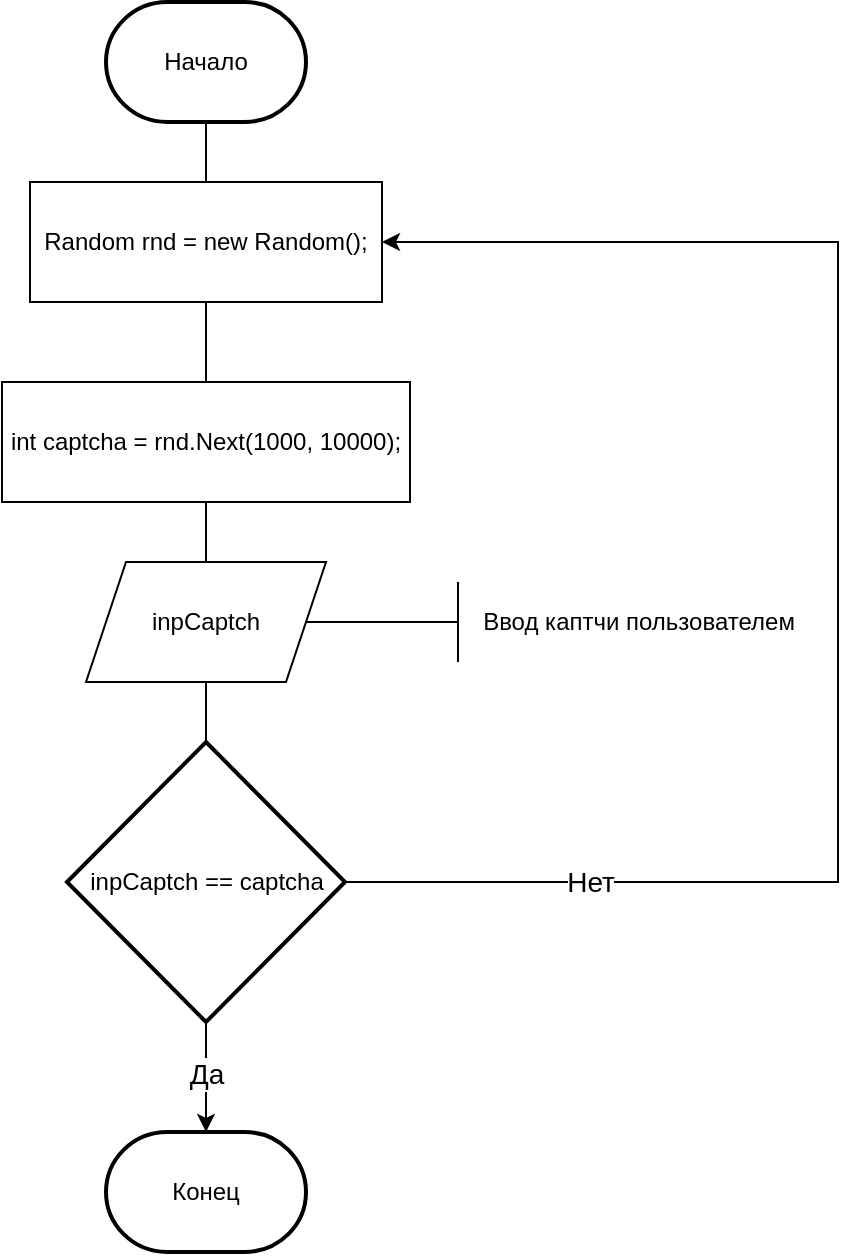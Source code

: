 <mxfile version="24.7.12">
  <diagram name="Страница — 1" id="bJnA6_BP4zeDV8eu0bC3">
    <mxGraphModel dx="1624" dy="879" grid="1" gridSize="10" guides="1" tooltips="1" connect="1" arrows="1" fold="1" page="1" pageScale="1" pageWidth="827" pageHeight="1169" math="0" shadow="0">
      <root>
        <mxCell id="0" />
        <mxCell id="1" parent="0" />
        <mxCell id="-51ZevveH4wyb8dc6YeT-1" value="Random rnd = new Random();" style="rounded=0;whiteSpace=wrap;html=1;" vertex="1" parent="1">
          <mxGeometry x="326" y="110" width="176" height="60" as="geometry" />
        </mxCell>
        <mxCell id="-51ZevveH4wyb8dc6YeT-2" value="Начало" style="strokeWidth=2;html=1;shape=mxgraph.flowchart.terminator;whiteSpace=wrap;" vertex="1" parent="1">
          <mxGeometry x="364" y="20" width="100" height="60" as="geometry" />
        </mxCell>
        <mxCell id="-51ZevveH4wyb8dc6YeT-3" value="int captcha = rnd.Next(1000, 10000);" style="rounded=0;whiteSpace=wrap;html=1;" vertex="1" parent="1">
          <mxGeometry x="312" y="210" width="204" height="60" as="geometry" />
        </mxCell>
        <mxCell id="-51ZevveH4wyb8dc6YeT-4" value="inpCaptch" style="shape=parallelogram;perimeter=parallelogramPerimeter;whiteSpace=wrap;html=1;fixedSize=1;" vertex="1" parent="1">
          <mxGeometry x="354" y="300" width="120" height="60" as="geometry" />
        </mxCell>
        <mxCell id="-51ZevveH4wyb8dc6YeT-5" value="" style="endArrow=none;html=1;rounded=0;exitX=1;exitY=0.5;exitDx=0;exitDy=0;" edge="1" parent="1" source="-51ZevveH4wyb8dc6YeT-4">
          <mxGeometry width="50" height="50" relative="1" as="geometry">
            <mxPoint x="440" y="460" as="sourcePoint" />
            <mxPoint x="540" y="330" as="targetPoint" />
          </mxGeometry>
        </mxCell>
        <mxCell id="-51ZevveH4wyb8dc6YeT-6" value="" style="endArrow=none;html=1;rounded=0;" edge="1" parent="1">
          <mxGeometry width="50" height="50" relative="1" as="geometry">
            <mxPoint x="540" y="350" as="sourcePoint" />
            <mxPoint x="540" y="310" as="targetPoint" />
          </mxGeometry>
        </mxCell>
        <mxCell id="-51ZevveH4wyb8dc6YeT-7" value="Ввод каптчи пользователем" style="text;html=1;align=center;verticalAlign=middle;resizable=0;points=[];autosize=1;strokeColor=none;fillColor=none;" vertex="1" parent="1">
          <mxGeometry x="540" y="315" width="180" height="30" as="geometry" />
        </mxCell>
        <mxCell id="-51ZevveH4wyb8dc6YeT-8" value="inpCaptch == captcha" style="strokeWidth=2;html=1;shape=mxgraph.flowchart.decision;whiteSpace=wrap;" vertex="1" parent="1">
          <mxGeometry x="344.5" y="390" width="139" height="140" as="geometry" />
        </mxCell>
        <mxCell id="-51ZevveH4wyb8dc6YeT-9" value="Конец" style="strokeWidth=2;html=1;shape=mxgraph.flowchart.terminator;whiteSpace=wrap;" vertex="1" parent="1">
          <mxGeometry x="364" y="585" width="100" height="60" as="geometry" />
        </mxCell>
        <mxCell id="-51ZevveH4wyb8dc6YeT-10" value="" style="endArrow=none;html=1;rounded=0;entryX=0.5;entryY=1;entryDx=0;entryDy=0;entryPerimeter=0;exitX=0.5;exitY=0;exitDx=0;exitDy=0;exitPerimeter=0;startArrow=classic;startFill=1;" edge="1" parent="1" source="-51ZevveH4wyb8dc6YeT-9" target="-51ZevveH4wyb8dc6YeT-8">
          <mxGeometry width="50" height="50" relative="1" as="geometry">
            <mxPoint x="270" y="610" as="sourcePoint" />
            <mxPoint x="320" y="560" as="targetPoint" />
          </mxGeometry>
        </mxCell>
        <mxCell id="-51ZevveH4wyb8dc6YeT-11" value="&lt;font style=&quot;font-size: 14px;&quot;&gt;Да&lt;/font&gt;" style="edgeLabel;html=1;align=center;verticalAlign=middle;resizable=0;points=[];" vertex="1" connectable="0" parent="-51ZevveH4wyb8dc6YeT-10">
          <mxGeometry x="0.079" relative="1" as="geometry">
            <mxPoint as="offset" />
          </mxGeometry>
        </mxCell>
        <mxCell id="-51ZevveH4wyb8dc6YeT-12" value="" style="endArrow=none;html=1;rounded=0;entryX=0.5;entryY=1;entryDx=0;entryDy=0;entryPerimeter=0;exitX=0.5;exitY=0;exitDx=0;exitDy=0;" edge="1" parent="1" source="-51ZevveH4wyb8dc6YeT-1" target="-51ZevveH4wyb8dc6YeT-2">
          <mxGeometry width="50" height="50" relative="1" as="geometry">
            <mxPoint x="180" y="370" as="sourcePoint" />
            <mxPoint x="230" y="320" as="targetPoint" />
          </mxGeometry>
        </mxCell>
        <mxCell id="-51ZevveH4wyb8dc6YeT-13" value="" style="endArrow=none;html=1;rounded=0;entryX=0.5;entryY=1;entryDx=0;entryDy=0;exitX=0.5;exitY=0;exitDx=0;exitDy=0;" edge="1" parent="1" source="-51ZevveH4wyb8dc6YeT-3" target="-51ZevveH4wyb8dc6YeT-1">
          <mxGeometry width="50" height="50" relative="1" as="geometry">
            <mxPoint x="180" y="320" as="sourcePoint" />
            <mxPoint x="230" y="270" as="targetPoint" />
          </mxGeometry>
        </mxCell>
        <mxCell id="-51ZevveH4wyb8dc6YeT-14" value="" style="endArrow=none;html=1;rounded=0;entryX=0.5;entryY=1;entryDx=0;entryDy=0;exitX=0.5;exitY=0;exitDx=0;exitDy=0;" edge="1" parent="1" source="-51ZevveH4wyb8dc6YeT-4" target="-51ZevveH4wyb8dc6YeT-3">
          <mxGeometry width="50" height="50" relative="1" as="geometry">
            <mxPoint x="220" y="400" as="sourcePoint" />
            <mxPoint x="270" y="350" as="targetPoint" />
          </mxGeometry>
        </mxCell>
        <mxCell id="-51ZevveH4wyb8dc6YeT-15" value="" style="endArrow=none;html=1;rounded=0;entryX=0.5;entryY=1;entryDx=0;entryDy=0;exitX=0.5;exitY=0;exitDx=0;exitDy=0;exitPerimeter=0;" edge="1" parent="1" source="-51ZevveH4wyb8dc6YeT-8" target="-51ZevveH4wyb8dc6YeT-4">
          <mxGeometry width="50" height="50" relative="1" as="geometry">
            <mxPoint x="230" y="510" as="sourcePoint" />
            <mxPoint x="280" y="460" as="targetPoint" />
          </mxGeometry>
        </mxCell>
        <mxCell id="-51ZevveH4wyb8dc6YeT-16" value="" style="endArrow=classic;html=1;rounded=0;edgeStyle=orthogonalEdgeStyle;exitX=1;exitY=0.5;exitDx=0;exitDy=0;exitPerimeter=0;entryX=1;entryY=0.5;entryDx=0;entryDy=0;startArrow=none;startFill=0;endFill=1;" edge="1" parent="1" source="-51ZevveH4wyb8dc6YeT-8" target="-51ZevveH4wyb8dc6YeT-1">
          <mxGeometry width="50" height="50" relative="1" as="geometry">
            <mxPoint x="200" y="520" as="sourcePoint" />
            <mxPoint x="250" y="470" as="targetPoint" />
            <Array as="points">
              <mxPoint x="730" y="460" />
              <mxPoint x="730" y="140" />
            </Array>
          </mxGeometry>
        </mxCell>
        <mxCell id="-51ZevveH4wyb8dc6YeT-17" value="&lt;font style=&quot;font-size: 14px;&quot;&gt;Нет&lt;/font&gt;" style="edgeLabel;html=1;align=center;verticalAlign=middle;resizable=0;points=[];" vertex="1" connectable="0" parent="-51ZevveH4wyb8dc6YeT-16">
          <mxGeometry x="-0.693" relative="1" as="geometry">
            <mxPoint as="offset" />
          </mxGeometry>
        </mxCell>
      </root>
    </mxGraphModel>
  </diagram>
</mxfile>
